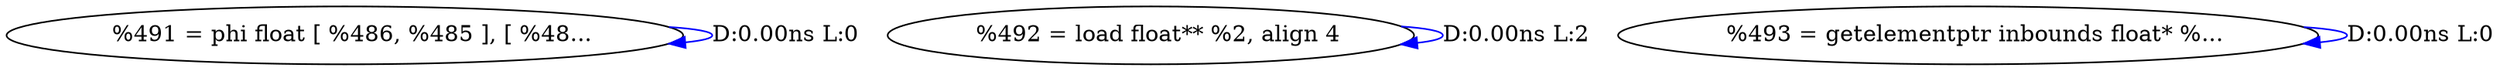 digraph {
Node0x2d36960[label="  %491 = phi float [ %486, %485 ], [ %48..."];
Node0x2d36960 -> Node0x2d36960[label="D:0.00ns L:0",color=blue];
Node0x2d36a40[label="  %492 = load float** %2, align 4"];
Node0x2d36a40 -> Node0x2d36a40[label="D:0.00ns L:2",color=blue];
Node0x2d36b20[label="  %493 = getelementptr inbounds float* %..."];
Node0x2d36b20 -> Node0x2d36b20[label="D:0.00ns L:0",color=blue];
}
